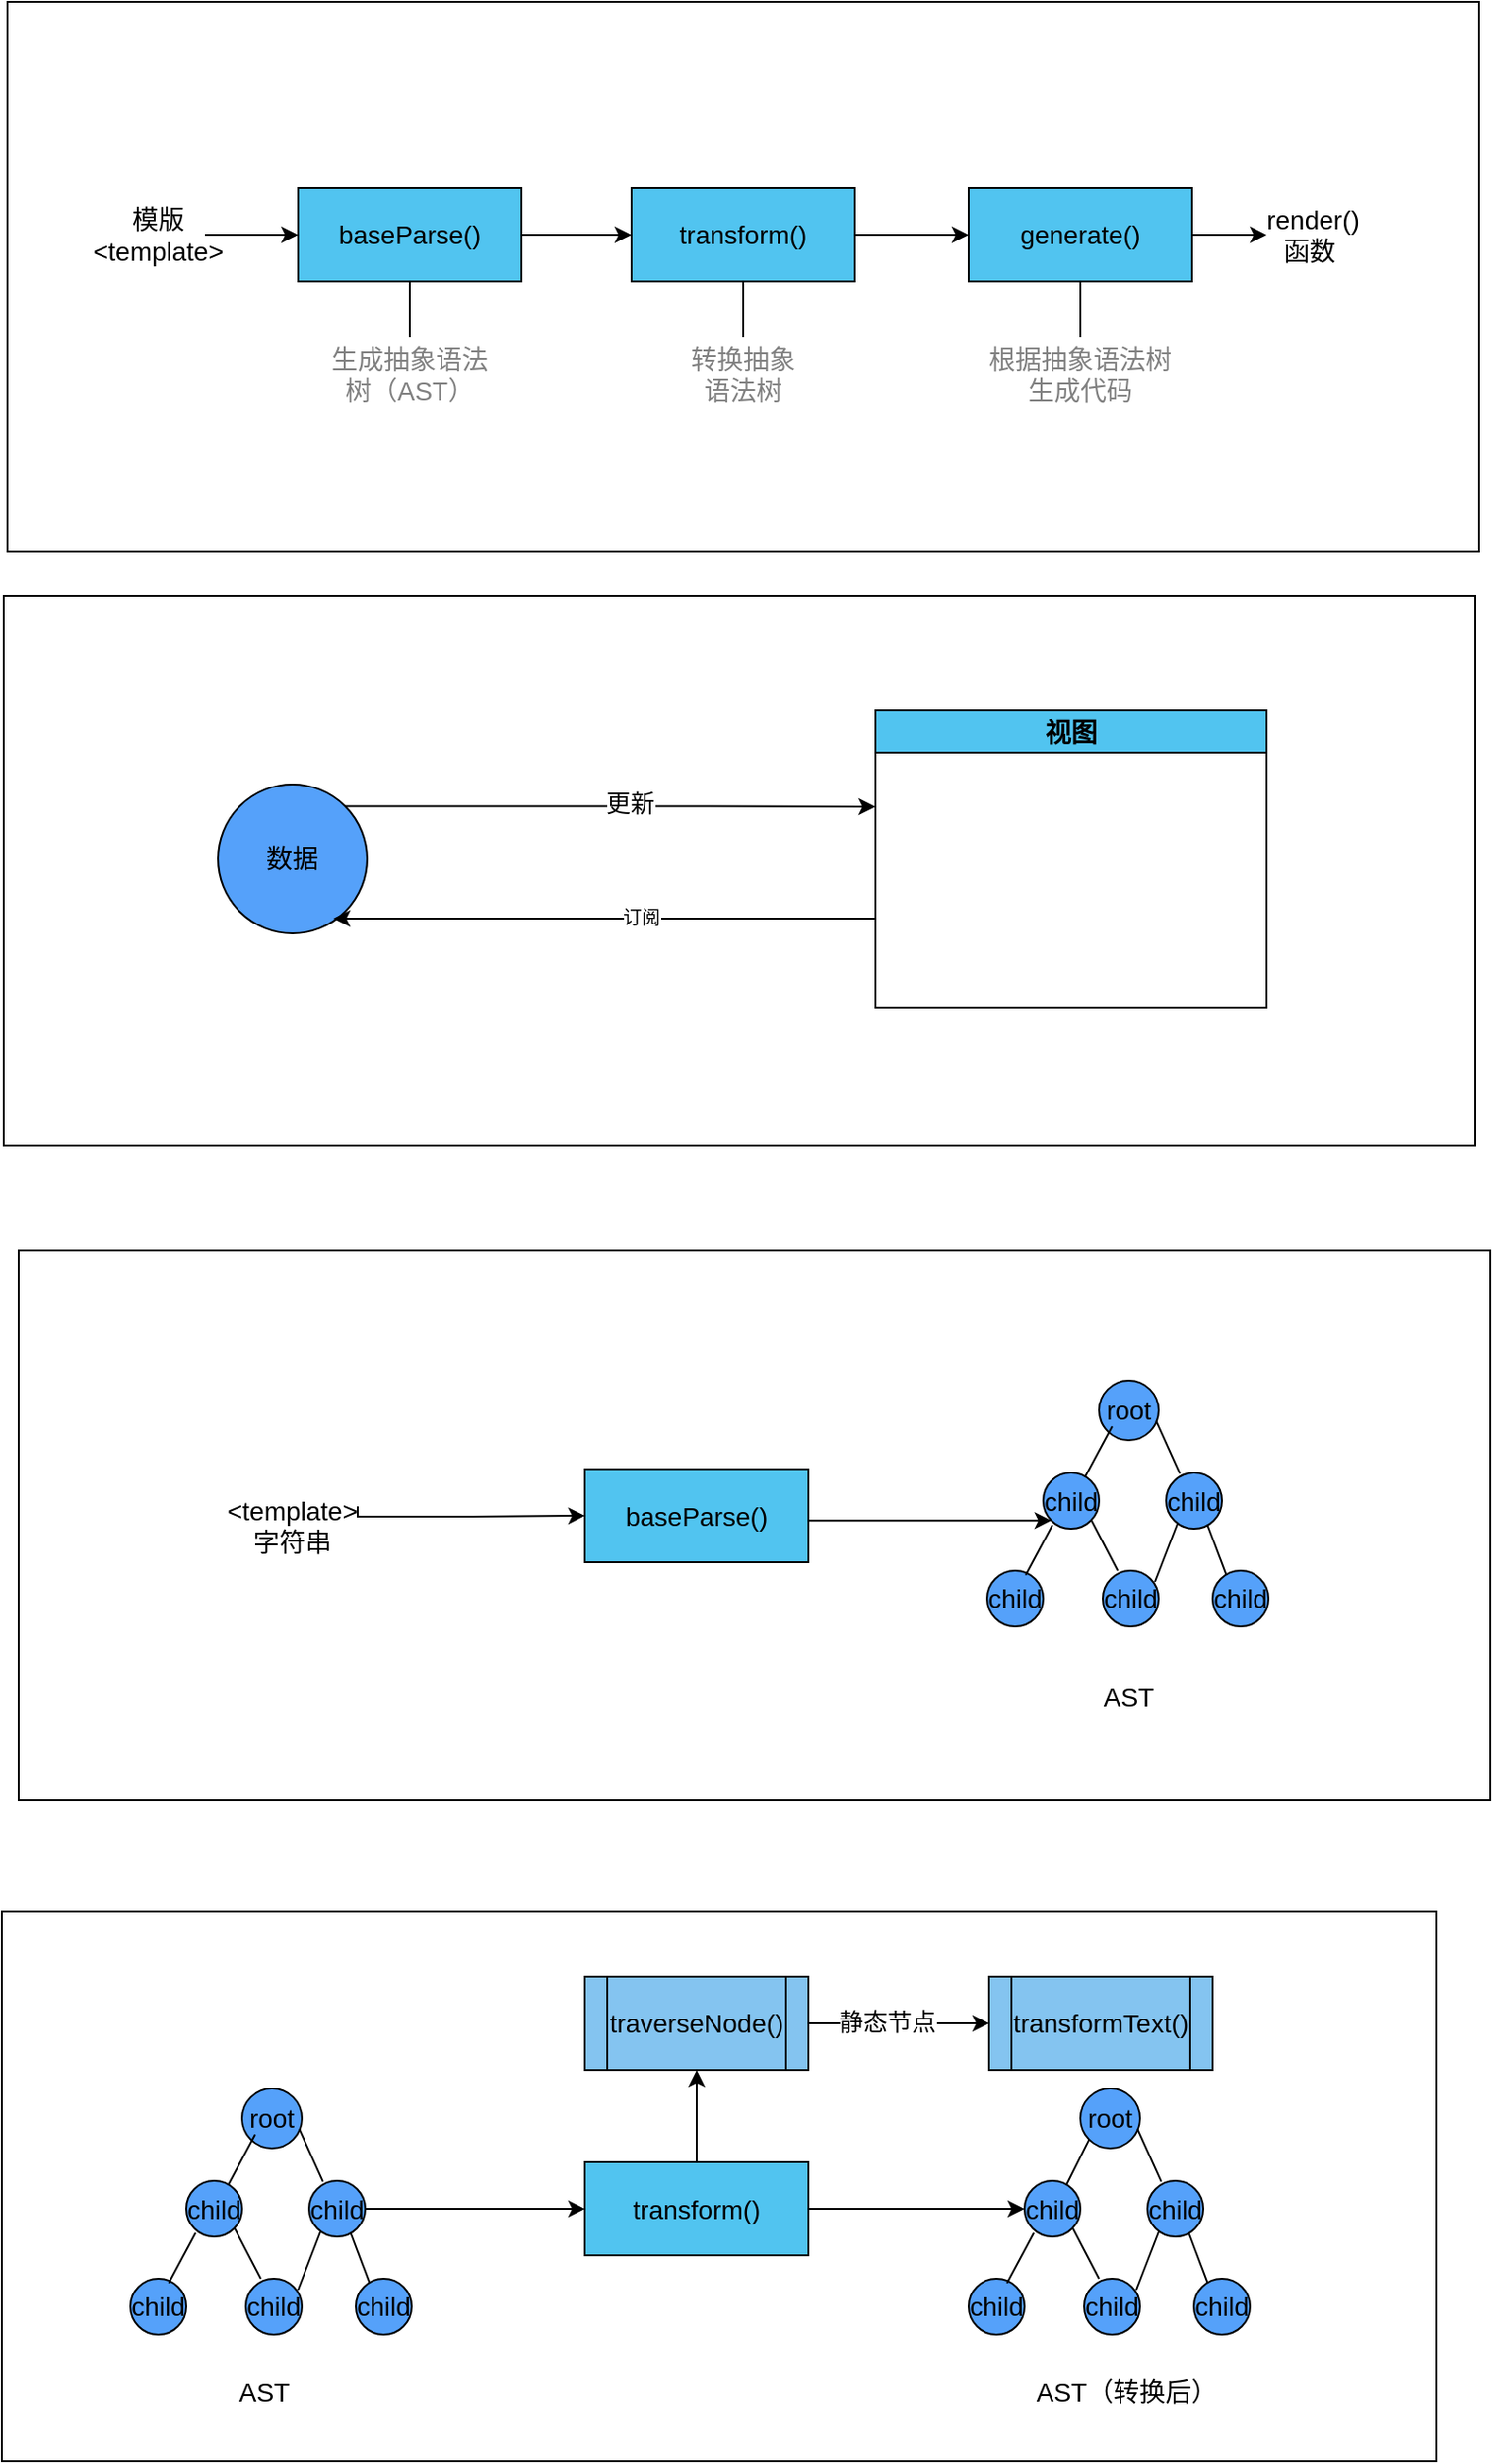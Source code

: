 <mxfile version="14.7.7" type="github">
  <diagram id="Oj8NqFSBarR0M2Nu3QNz" name="Page-1">
    <mxGraphModel dx="945" dy="537" grid="1" gridSize="10" guides="1" tooltips="1" connect="1" arrows="1" fold="1" page="1" pageScale="1" pageWidth="1654" pageHeight="2336" math="0" shadow="0">
      <root>
        <mxCell id="0" />
        <mxCell id="1" parent="0" />
        <mxCell id="njdD4i6L9vIy_sIaQw0u-1" value="" style="rounded=0;whiteSpace=wrap;html=1;" vertex="1" parent="1">
          <mxGeometry x="324" y="140" width="790" height="295" as="geometry" />
        </mxCell>
        <mxCell id="njdD4i6L9vIy_sIaQw0u-17" style="edgeStyle=orthogonalEdgeStyle;rounded=0;orthogonalLoop=1;jettySize=auto;html=1;exitX=1;exitY=0.5;exitDx=0;exitDy=0;entryX=0;entryY=0.5;entryDx=0;entryDy=0;fontSize=14;" edge="1" parent="1" source="njdD4i6L9vIy_sIaQw0u-2" target="njdD4i6L9vIy_sIaQw0u-3">
          <mxGeometry relative="1" as="geometry" />
        </mxCell>
        <mxCell id="njdD4i6L9vIy_sIaQw0u-31" style="edgeStyle=orthogonalEdgeStyle;rounded=0;orthogonalLoop=1;jettySize=auto;html=1;exitX=0.5;exitY=1;exitDx=0;exitDy=0;fontSize=14;endArrow=none;endFill=0;" edge="1" parent="1" source="njdD4i6L9vIy_sIaQw0u-2">
          <mxGeometry relative="1" as="geometry">
            <mxPoint x="540" y="320" as="targetPoint" />
          </mxGeometry>
        </mxCell>
        <mxCell id="njdD4i6L9vIy_sIaQw0u-2" value="&lt;font style=&quot;font-size: 14px&quot;&gt;baseParse()&lt;/font&gt;" style="rounded=0;whiteSpace=wrap;html=1;fillColor=#51C4F0;" vertex="1" parent="1">
          <mxGeometry x="480" y="240" width="120" height="50" as="geometry" />
        </mxCell>
        <mxCell id="njdD4i6L9vIy_sIaQw0u-18" style="edgeStyle=orthogonalEdgeStyle;rounded=0;orthogonalLoop=1;jettySize=auto;html=1;exitX=1;exitY=0.5;exitDx=0;exitDy=0;fontSize=14;" edge="1" parent="1" source="njdD4i6L9vIy_sIaQw0u-3" target="njdD4i6L9vIy_sIaQw0u-6">
          <mxGeometry relative="1" as="geometry" />
        </mxCell>
        <mxCell id="njdD4i6L9vIy_sIaQw0u-32" style="edgeStyle=orthogonalEdgeStyle;rounded=0;orthogonalLoop=1;jettySize=auto;html=1;exitX=0.5;exitY=1;exitDx=0;exitDy=0;fontSize=14;endArrow=none;endFill=0;" edge="1" parent="1" source="njdD4i6L9vIy_sIaQw0u-3">
          <mxGeometry relative="1" as="geometry">
            <mxPoint x="719" y="320" as="targetPoint" />
          </mxGeometry>
        </mxCell>
        <mxCell id="njdD4i6L9vIy_sIaQw0u-3" value="&lt;font style=&quot;font-size: 14px&quot;&gt;transform()&lt;/font&gt;" style="rounded=0;whiteSpace=wrap;html=1;fillColor=#51C4F0;" vertex="1" parent="1">
          <mxGeometry x="659" y="240" width="120" height="50" as="geometry" />
        </mxCell>
        <mxCell id="njdD4i6L9vIy_sIaQw0u-25" style="edgeStyle=orthogonalEdgeStyle;rounded=0;orthogonalLoop=1;jettySize=auto;html=1;exitX=1;exitY=0.5;exitDx=0;exitDy=0;entryX=0;entryY=0.5;entryDx=0;entryDy=0;fontSize=14;" edge="1" parent="1" source="njdD4i6L9vIy_sIaQw0u-6" target="njdD4i6L9vIy_sIaQw0u-23">
          <mxGeometry relative="1" as="geometry" />
        </mxCell>
        <mxCell id="njdD4i6L9vIy_sIaQw0u-33" style="edgeStyle=orthogonalEdgeStyle;rounded=0;orthogonalLoop=1;jettySize=auto;html=1;exitX=0.5;exitY=1;exitDx=0;exitDy=0;fontSize=14;endArrow=none;endFill=0;" edge="1" parent="1" source="njdD4i6L9vIy_sIaQw0u-6">
          <mxGeometry relative="1" as="geometry">
            <mxPoint x="900" y="320" as="targetPoint" />
          </mxGeometry>
        </mxCell>
        <mxCell id="njdD4i6L9vIy_sIaQw0u-6" value="&lt;font style=&quot;font-size: 14px&quot;&gt;generate()&lt;/font&gt;" style="rounded=0;whiteSpace=wrap;html=1;fillColor=#51C4F0;" vertex="1" parent="1">
          <mxGeometry x="840" y="240" width="120" height="50" as="geometry" />
        </mxCell>
        <mxCell id="njdD4i6L9vIy_sIaQw0u-7" value="" style="rounded=0;whiteSpace=wrap;html=1;" vertex="1" parent="1">
          <mxGeometry x="322" y="459" width="790" height="295" as="geometry" />
        </mxCell>
        <mxCell id="njdD4i6L9vIy_sIaQw0u-13" style="edgeStyle=orthogonalEdgeStyle;rounded=0;orthogonalLoop=1;jettySize=auto;html=1;exitX=1;exitY=0;exitDx=0;exitDy=0;" edge="1" parent="1" source="njdD4i6L9vIy_sIaQw0u-8">
          <mxGeometry relative="1" as="geometry">
            <mxPoint x="790" y="572" as="targetPoint" />
          </mxGeometry>
        </mxCell>
        <mxCell id="njdD4i6L9vIy_sIaQw0u-15" value="更新" style="edgeLabel;html=1;align=center;verticalAlign=middle;resizable=0;points=[];fontSize=13;" vertex="1" connectable="0" parent="njdD4i6L9vIy_sIaQw0u-13">
          <mxGeometry x="0.073" y="3" relative="1" as="geometry">
            <mxPoint as="offset" />
          </mxGeometry>
        </mxCell>
        <mxCell id="njdD4i6L9vIy_sIaQw0u-8" value="&lt;font style=&quot;font-size: 14px&quot;&gt;数据&lt;/font&gt;" style="ellipse;whiteSpace=wrap;html=1;aspect=fixed;fillColor=#55A1FA;" vertex="1" parent="1">
          <mxGeometry x="437" y="560" width="80" height="80" as="geometry" />
        </mxCell>
        <mxCell id="njdD4i6L9vIy_sIaQw0u-14" style="edgeStyle=orthogonalEdgeStyle;rounded=0;orthogonalLoop=1;jettySize=auto;html=1;exitX=0;exitY=0.75;exitDx=0;exitDy=0;entryX=0.775;entryY=0.9;entryDx=0;entryDy=0;entryPerimeter=0;" edge="1" parent="1" source="njdD4i6L9vIy_sIaQw0u-9" target="njdD4i6L9vIy_sIaQw0u-8">
          <mxGeometry relative="1" as="geometry">
            <Array as="points">
              <mxPoint x="790" y="632" />
            </Array>
          </mxGeometry>
        </mxCell>
        <mxCell id="njdD4i6L9vIy_sIaQw0u-16" value="订阅" style="edgeLabel;html=1;align=center;verticalAlign=middle;resizable=0;points=[];fontSize=10;" vertex="1" connectable="0" parent="njdD4i6L9vIy_sIaQw0u-14">
          <mxGeometry x="-0.104" y="-1" relative="1" as="geometry">
            <mxPoint as="offset" />
          </mxGeometry>
        </mxCell>
        <mxCell id="njdD4i6L9vIy_sIaQw0u-9" value="视图" style="swimlane;fillColor=#51C4F0;fontSize=14;" vertex="1" parent="1">
          <mxGeometry x="790" y="520" width="210" height="160" as="geometry" />
        </mxCell>
        <mxCell id="njdD4i6L9vIy_sIaQw0u-24" style="edgeStyle=orthogonalEdgeStyle;rounded=0;orthogonalLoop=1;jettySize=auto;html=1;exitX=1;exitY=0.5;exitDx=0;exitDy=0;entryX=0;entryY=0.5;entryDx=0;entryDy=0;fontSize=14;" edge="1" parent="1" source="njdD4i6L9vIy_sIaQw0u-20" target="njdD4i6L9vIy_sIaQw0u-2">
          <mxGeometry relative="1" as="geometry" />
        </mxCell>
        <mxCell id="njdD4i6L9vIy_sIaQw0u-20" value="模版 &amp;lt;template&amp;gt;" style="text;html=1;strokeColor=none;fillColor=none;align=center;verticalAlign=middle;whiteSpace=wrap;rounded=0;fontSize=14;" vertex="1" parent="1">
          <mxGeometry x="380" y="255" width="50" height="20" as="geometry" />
        </mxCell>
        <mxCell id="njdD4i6L9vIy_sIaQw0u-23" value="render() 函数&amp;nbsp;" style="text;html=1;strokeColor=none;fillColor=none;align=center;verticalAlign=middle;whiteSpace=wrap;rounded=0;fontSize=14;" vertex="1" parent="1">
          <mxGeometry x="1000" y="255" width="50" height="20" as="geometry" />
        </mxCell>
        <mxCell id="njdD4i6L9vIy_sIaQw0u-27" value="&lt;font color=&quot;#808080&quot;&gt;生成抽象语法树（AST）&lt;/font&gt;" style="text;html=1;strokeColor=none;fillColor=none;align=center;verticalAlign=middle;whiteSpace=wrap;rounded=0;fontSize=14;" vertex="1" parent="1">
          <mxGeometry x="495" y="335" width="90" height="10" as="geometry" />
        </mxCell>
        <mxCell id="njdD4i6L9vIy_sIaQw0u-28" value="&lt;font color=&quot;#808080&quot;&gt;转换抽象语法树&lt;/font&gt;" style="text;html=1;strokeColor=none;fillColor=none;align=center;verticalAlign=middle;whiteSpace=wrap;rounded=0;fontSize=14;" vertex="1" parent="1">
          <mxGeometry x="684" y="330" width="70" height="20" as="geometry" />
        </mxCell>
        <mxCell id="njdD4i6L9vIy_sIaQw0u-29" value="&lt;font color=&quot;#808080&quot;&gt;根据抽象语法树生成代码&lt;/font&gt;" style="text;html=1;strokeColor=none;fillColor=none;align=center;verticalAlign=middle;whiteSpace=wrap;rounded=0;fontSize=14;" vertex="1" parent="1">
          <mxGeometry x="850" y="330" width="100" height="20" as="geometry" />
        </mxCell>
        <mxCell id="njdD4i6L9vIy_sIaQw0u-34" value="" style="rounded=0;whiteSpace=wrap;html=1;" vertex="1" parent="1">
          <mxGeometry x="330" y="810" width="790" height="295" as="geometry" />
        </mxCell>
        <mxCell id="njdD4i6L9vIy_sIaQw0u-53" style="edgeStyle=orthogonalEdgeStyle;rounded=0;orthogonalLoop=1;jettySize=auto;html=1;exitX=1;exitY=0.5;exitDx=0;exitDy=0;entryX=0;entryY=1;entryDx=0;entryDy=0;fontSize=14;startArrow=none;startFill=0;endArrow=classic;endFill=1;" edge="1" parent="1" source="njdD4i6L9vIy_sIaQw0u-36" target="njdD4i6L9vIy_sIaQw0u-51">
          <mxGeometry relative="1" as="geometry">
            <Array as="points">
              <mxPoint x="754" y="955" />
            </Array>
          </mxGeometry>
        </mxCell>
        <mxCell id="njdD4i6L9vIy_sIaQw0u-36" value="&lt;font style=&quot;font-size: 14px&quot;&gt;baseParse()&lt;/font&gt;" style="rounded=0;whiteSpace=wrap;html=1;fillColor=#51C4F0;" vertex="1" parent="1">
          <mxGeometry x="634" y="927.5" width="120" height="50" as="geometry" />
        </mxCell>
        <mxCell id="njdD4i6L9vIy_sIaQw0u-52" style="edgeStyle=orthogonalEdgeStyle;rounded=0;orthogonalLoop=1;jettySize=auto;html=1;exitX=1;exitY=0;exitDx=0;exitDy=0;entryX=0;entryY=0.5;entryDx=0;entryDy=0;fontSize=14;startArrow=none;startFill=0;endArrow=classic;endFill=1;" edge="1" parent="1" source="njdD4i6L9vIy_sIaQw0u-37" target="njdD4i6L9vIy_sIaQw0u-36">
          <mxGeometry relative="1" as="geometry">
            <Array as="points">
              <mxPoint x="512" y="953" />
              <mxPoint x="573" y="953" />
            </Array>
          </mxGeometry>
        </mxCell>
        <mxCell id="njdD4i6L9vIy_sIaQw0u-37" value="&amp;lt;template&amp;gt;&lt;br&gt;字符串" style="text;html=1;strokeColor=none;fillColor=none;align=center;verticalAlign=middle;whiteSpace=wrap;rounded=0;fontSize=14;" vertex="1" parent="1">
          <mxGeometry x="442" y="947.5" width="70" height="20" as="geometry" />
        </mxCell>
        <mxCell id="njdD4i6L9vIy_sIaQw0u-40" value="root" style="ellipse;whiteSpace=wrap;html=1;aspect=fixed;fontSize=14;fillColor=#55A1FA;" vertex="1" parent="1">
          <mxGeometry x="910" y="880" width="32" height="32" as="geometry" />
        </mxCell>
        <mxCell id="njdD4i6L9vIy_sIaQw0u-41" value="child" style="ellipse;whiteSpace=wrap;html=1;aspect=fixed;fontSize=14;fillColor=#55A1FA;" vertex="1" parent="1">
          <mxGeometry x="850" y="982" width="30" height="30" as="geometry" />
        </mxCell>
        <mxCell id="njdD4i6L9vIy_sIaQw0u-42" value="child" style="ellipse;whiteSpace=wrap;html=1;aspect=fixed;fontSize=14;fillColor=#55A1FA;" vertex="1" parent="1">
          <mxGeometry x="912" y="982" width="30" height="30" as="geometry" />
        </mxCell>
        <mxCell id="njdD4i6L9vIy_sIaQw0u-43" value="child" style="ellipse;whiteSpace=wrap;html=1;aspect=fixed;fontSize=14;fillColor=#55A1FA;" vertex="1" parent="1">
          <mxGeometry x="946" y="929.5" width="30" height="30" as="geometry" />
        </mxCell>
        <mxCell id="njdD4i6L9vIy_sIaQw0u-46" value="child" style="ellipse;whiteSpace=wrap;html=1;aspect=fixed;fontSize=14;fillColor=#55A1FA;" vertex="1" parent="1">
          <mxGeometry x="971" y="982" width="30" height="30" as="geometry" />
        </mxCell>
        <mxCell id="njdD4i6L9vIy_sIaQw0u-50" value="AST" style="text;html=1;strokeColor=none;fillColor=none;align=center;verticalAlign=middle;whiteSpace=wrap;rounded=0;fontSize=14;" vertex="1" parent="1">
          <mxGeometry x="906" y="1040" width="40" height="20" as="geometry" />
        </mxCell>
        <mxCell id="njdD4i6L9vIy_sIaQw0u-51" value="child" style="ellipse;whiteSpace=wrap;html=1;aspect=fixed;fontSize=14;fillColor=#55A1FA;" vertex="1" parent="1">
          <mxGeometry x="880" y="929.5" width="30" height="30" as="geometry" />
        </mxCell>
        <mxCell id="njdD4i6L9vIy_sIaQw0u-54" value="" style="endArrow=none;html=1;fontSize=14;exitX=1;exitY=0;exitDx=0;exitDy=0;" edge="1" parent="1">
          <mxGeometry width="50" height="50" relative="1" as="geometry">
            <mxPoint x="870.607" y="984.393" as="sourcePoint" />
            <mxPoint x="885" y="957.5" as="targetPoint" />
          </mxGeometry>
        </mxCell>
        <mxCell id="njdD4i6L9vIy_sIaQw0u-55" value="" style="endArrow=none;html=1;fontSize=14;exitX=1;exitY=0;exitDx=0;exitDy=0;" edge="1" parent="1">
          <mxGeometry width="50" height="50" relative="1" as="geometry">
            <mxPoint x="902.607" y="931.503" as="sourcePoint" />
            <mxPoint x="917" y="904.61" as="targetPoint" />
          </mxGeometry>
        </mxCell>
        <mxCell id="njdD4i6L9vIy_sIaQw0u-56" value="" style="endArrow=none;html=1;fontSize=14;entryX=1;entryY=1;entryDx=0;entryDy=0;exitX=0;exitY=0;exitDx=0;exitDy=0;" edge="1" parent="1">
          <mxGeometry width="50" height="50" relative="1" as="geometry">
            <mxPoint x="953.393" y="929.893" as="sourcePoint" />
            <mxPoint x="940.607" y="901.607" as="targetPoint" />
          </mxGeometry>
        </mxCell>
        <mxCell id="njdD4i6L9vIy_sIaQw0u-57" value="" style="endArrow=none;html=1;fontSize=14;entryX=1;entryY=1;entryDx=0;entryDy=0;exitX=0;exitY=0;exitDx=0;exitDy=0;" edge="1" parent="1">
          <mxGeometry width="50" height="50" relative="1" as="geometry">
            <mxPoint x="978.393" y="984.393" as="sourcePoint" />
            <mxPoint x="968.217" y="957.497" as="targetPoint" />
          </mxGeometry>
        </mxCell>
        <mxCell id="njdD4i6L9vIy_sIaQw0u-58" value="" style="endArrow=none;html=1;fontSize=14;" edge="1" parent="1">
          <mxGeometry width="50" height="50" relative="1" as="geometry">
            <mxPoint x="940" y="988" as="sourcePoint" />
            <mxPoint x="952" y="957" as="targetPoint" />
          </mxGeometry>
        </mxCell>
        <mxCell id="njdD4i6L9vIy_sIaQw0u-59" value="" style="endArrow=none;html=1;fontSize=14;entryX=1;entryY=1;entryDx=0;entryDy=0;" edge="1" parent="1">
          <mxGeometry width="50" height="50" relative="1" as="geometry">
            <mxPoint x="920" y="982" as="sourcePoint" />
            <mxPoint x="905.997" y="955.107" as="targetPoint" />
          </mxGeometry>
        </mxCell>
        <mxCell id="njdD4i6L9vIy_sIaQw0u-60" value="" style="rounded=0;whiteSpace=wrap;html=1;" vertex="1" parent="1">
          <mxGeometry x="321" y="1165" width="770" height="295" as="geometry" />
        </mxCell>
        <mxCell id="njdD4i6L9vIy_sIaQw0u-101" style="edgeStyle=orthogonalEdgeStyle;rounded=0;orthogonalLoop=1;jettySize=auto;html=1;exitX=1;exitY=0.5;exitDx=0;exitDy=0;entryX=0;entryY=0.5;entryDx=0;entryDy=0;fontSize=14;startArrow=none;startFill=0;endArrow=classic;endFill=1;" edge="1" parent="1" source="njdD4i6L9vIy_sIaQw0u-63" target="njdD4i6L9vIy_sIaQw0u-91">
          <mxGeometry relative="1" as="geometry" />
        </mxCell>
        <mxCell id="njdD4i6L9vIy_sIaQw0u-104" style="edgeStyle=orthogonalEdgeStyle;rounded=0;orthogonalLoop=1;jettySize=auto;html=1;exitX=0.5;exitY=0;exitDx=0;exitDy=0;entryX=0.5;entryY=1;entryDx=0;entryDy=0;fontSize=14;startArrow=none;startFill=0;endArrow=classic;endFill=1;" edge="1" parent="1" source="njdD4i6L9vIy_sIaQw0u-63" target="njdD4i6L9vIy_sIaQw0u-77">
          <mxGeometry relative="1" as="geometry" />
        </mxCell>
        <mxCell id="njdD4i6L9vIy_sIaQw0u-63" value="&lt;font style=&quot;font-size: 14px&quot;&gt;transform()&lt;/font&gt;" style="rounded=0;whiteSpace=wrap;html=1;fillColor=#51C4F0;" vertex="1" parent="1">
          <mxGeometry x="634" y="1299.5" width="120" height="50" as="geometry" />
        </mxCell>
        <mxCell id="njdD4i6L9vIy_sIaQw0u-64" value="root" style="ellipse;whiteSpace=wrap;html=1;aspect=fixed;fontSize=14;fillColor=#55A1FA;" vertex="1" parent="1">
          <mxGeometry x="450" y="1260" width="32" height="32" as="geometry" />
        </mxCell>
        <mxCell id="njdD4i6L9vIy_sIaQw0u-65" value="child" style="ellipse;whiteSpace=wrap;html=1;aspect=fixed;fontSize=14;fillColor=#55A1FA;" vertex="1" parent="1">
          <mxGeometry x="390" y="1362" width="30" height="30" as="geometry" />
        </mxCell>
        <mxCell id="njdD4i6L9vIy_sIaQw0u-66" value="child" style="ellipse;whiteSpace=wrap;html=1;aspect=fixed;fontSize=14;fillColor=#55A1FA;" vertex="1" parent="1">
          <mxGeometry x="452" y="1362" width="30" height="30" as="geometry" />
        </mxCell>
        <mxCell id="njdD4i6L9vIy_sIaQw0u-99" style="edgeStyle=orthogonalEdgeStyle;rounded=0;orthogonalLoop=1;jettySize=auto;html=1;exitX=1;exitY=0.5;exitDx=0;exitDy=0;entryX=0;entryY=0.5;entryDx=0;entryDy=0;fontSize=14;startArrow=none;startFill=0;endArrow=classic;endFill=1;" edge="1" parent="1" source="njdD4i6L9vIy_sIaQw0u-67" target="njdD4i6L9vIy_sIaQw0u-63">
          <mxGeometry relative="1" as="geometry" />
        </mxCell>
        <mxCell id="njdD4i6L9vIy_sIaQw0u-67" value="child" style="ellipse;whiteSpace=wrap;html=1;aspect=fixed;fontSize=14;fillColor=#55A1FA;" vertex="1" parent="1">
          <mxGeometry x="486" y="1309.5" width="30" height="30" as="geometry" />
        </mxCell>
        <mxCell id="njdD4i6L9vIy_sIaQw0u-68" value="child" style="ellipse;whiteSpace=wrap;html=1;aspect=fixed;fontSize=14;fillColor=#55A1FA;" vertex="1" parent="1">
          <mxGeometry x="511" y="1362" width="30" height="30" as="geometry" />
        </mxCell>
        <mxCell id="njdD4i6L9vIy_sIaQw0u-69" value="AST" style="text;html=1;strokeColor=none;fillColor=none;align=center;verticalAlign=middle;whiteSpace=wrap;rounded=0;fontSize=14;" vertex="1" parent="1">
          <mxGeometry x="442" y="1413" width="40" height="20" as="geometry" />
        </mxCell>
        <mxCell id="njdD4i6L9vIy_sIaQw0u-70" value="child" style="ellipse;whiteSpace=wrap;html=1;aspect=fixed;fontSize=14;fillColor=#55A1FA;" vertex="1" parent="1">
          <mxGeometry x="420" y="1309.5" width="30" height="30" as="geometry" />
        </mxCell>
        <mxCell id="njdD4i6L9vIy_sIaQw0u-71" value="" style="endArrow=none;html=1;fontSize=14;exitX=1;exitY=0;exitDx=0;exitDy=0;" edge="1" parent="1">
          <mxGeometry width="50" height="50" relative="1" as="geometry">
            <mxPoint x="410.607" y="1364.393" as="sourcePoint" />
            <mxPoint x="425" y="1337.5" as="targetPoint" />
          </mxGeometry>
        </mxCell>
        <mxCell id="njdD4i6L9vIy_sIaQw0u-72" value="" style="endArrow=none;html=1;fontSize=14;exitX=1;exitY=0;exitDx=0;exitDy=0;" edge="1" parent="1">
          <mxGeometry width="50" height="50" relative="1" as="geometry">
            <mxPoint x="442.607" y="1311.503" as="sourcePoint" />
            <mxPoint x="457" y="1284.61" as="targetPoint" />
          </mxGeometry>
        </mxCell>
        <mxCell id="njdD4i6L9vIy_sIaQw0u-73" value="" style="endArrow=none;html=1;fontSize=14;entryX=1;entryY=1;entryDx=0;entryDy=0;exitX=0;exitY=0;exitDx=0;exitDy=0;" edge="1" parent="1">
          <mxGeometry width="50" height="50" relative="1" as="geometry">
            <mxPoint x="493.393" y="1309.893" as="sourcePoint" />
            <mxPoint x="480.607" y="1281.607" as="targetPoint" />
          </mxGeometry>
        </mxCell>
        <mxCell id="njdD4i6L9vIy_sIaQw0u-74" value="" style="endArrow=none;html=1;fontSize=14;entryX=1;entryY=1;entryDx=0;entryDy=0;exitX=0;exitY=0;exitDx=0;exitDy=0;" edge="1" parent="1">
          <mxGeometry width="50" height="50" relative="1" as="geometry">
            <mxPoint x="518.393" y="1364.393" as="sourcePoint" />
            <mxPoint x="508.217" y="1337.497" as="targetPoint" />
          </mxGeometry>
        </mxCell>
        <mxCell id="njdD4i6L9vIy_sIaQw0u-75" value="" style="endArrow=none;html=1;fontSize=14;" edge="1" parent="1">
          <mxGeometry width="50" height="50" relative="1" as="geometry">
            <mxPoint x="480" y="1368" as="sourcePoint" />
            <mxPoint x="492" y="1337" as="targetPoint" />
          </mxGeometry>
        </mxCell>
        <mxCell id="njdD4i6L9vIy_sIaQw0u-76" value="" style="endArrow=none;html=1;fontSize=14;entryX=1;entryY=1;entryDx=0;entryDy=0;" edge="1" parent="1">
          <mxGeometry width="50" height="50" relative="1" as="geometry">
            <mxPoint x="460" y="1362" as="sourcePoint" />
            <mxPoint x="445.997" y="1335.107" as="targetPoint" />
          </mxGeometry>
        </mxCell>
        <mxCell id="njdD4i6L9vIy_sIaQw0u-102" style="edgeStyle=orthogonalEdgeStyle;rounded=0;orthogonalLoop=1;jettySize=auto;html=1;exitX=1;exitY=0.5;exitDx=0;exitDy=0;entryX=0;entryY=0.5;entryDx=0;entryDy=0;fontSize=14;startArrow=none;startFill=0;endArrow=classic;endFill=1;" edge="1" parent="1" source="njdD4i6L9vIy_sIaQw0u-77" target="njdD4i6L9vIy_sIaQw0u-78">
          <mxGeometry relative="1" as="geometry" />
        </mxCell>
        <mxCell id="njdD4i6L9vIy_sIaQw0u-106" value="静态节点" style="edgeLabel;html=1;align=center;verticalAlign=middle;resizable=0;points=[];fontSize=13;" vertex="1" connectable="0" parent="njdD4i6L9vIy_sIaQw0u-102">
          <mxGeometry x="-0.147" y="1" relative="1" as="geometry">
            <mxPoint as="offset" />
          </mxGeometry>
        </mxCell>
        <mxCell id="njdD4i6L9vIy_sIaQw0u-77" value="traverseNode()" style="shape=process;whiteSpace=wrap;html=1;backgroundOutline=1;fontSize=14;fillColor=#84C4F0;" vertex="1" parent="1">
          <mxGeometry x="634" y="1200" width="120" height="50" as="geometry" />
        </mxCell>
        <mxCell id="njdD4i6L9vIy_sIaQw0u-78" value="transformText()" style="shape=process;whiteSpace=wrap;html=1;backgroundOutline=1;fontSize=14;fillColor=#84C4F0;" vertex="1" parent="1">
          <mxGeometry x="851" y="1200" width="120" height="50" as="geometry" />
        </mxCell>
        <mxCell id="njdD4i6L9vIy_sIaQw0u-85" value="root" style="ellipse;whiteSpace=wrap;html=1;aspect=fixed;fontSize=14;fillColor=#55A1FA;" vertex="1" parent="1">
          <mxGeometry x="900" y="1260" width="32" height="32" as="geometry" />
        </mxCell>
        <mxCell id="njdD4i6L9vIy_sIaQw0u-86" value="child" style="ellipse;whiteSpace=wrap;html=1;aspect=fixed;fontSize=14;fillColor=#55A1FA;" vertex="1" parent="1">
          <mxGeometry x="840" y="1362" width="30" height="30" as="geometry" />
        </mxCell>
        <mxCell id="njdD4i6L9vIy_sIaQw0u-87" value="child" style="ellipse;whiteSpace=wrap;html=1;aspect=fixed;fontSize=14;fillColor=#55A1FA;" vertex="1" parent="1">
          <mxGeometry x="902" y="1362" width="30" height="30" as="geometry" />
        </mxCell>
        <mxCell id="njdD4i6L9vIy_sIaQw0u-88" value="child" style="ellipse;whiteSpace=wrap;html=1;aspect=fixed;fontSize=14;fillColor=#55A1FA;" vertex="1" parent="1">
          <mxGeometry x="936" y="1309.5" width="30" height="30" as="geometry" />
        </mxCell>
        <mxCell id="njdD4i6L9vIy_sIaQw0u-89" value="child" style="ellipse;whiteSpace=wrap;html=1;aspect=fixed;fontSize=14;fillColor=#55A1FA;" vertex="1" parent="1">
          <mxGeometry x="961" y="1362" width="30" height="30" as="geometry" />
        </mxCell>
        <mxCell id="njdD4i6L9vIy_sIaQw0u-90" value="AST（转换后）" style="text;html=1;strokeColor=none;fillColor=none;align=center;verticalAlign=middle;whiteSpace=wrap;rounded=0;fontSize=14;" vertex="1" parent="1">
          <mxGeometry x="874" y="1413" width="102" height="20" as="geometry" />
        </mxCell>
        <mxCell id="njdD4i6L9vIy_sIaQw0u-91" value="child" style="ellipse;whiteSpace=wrap;html=1;aspect=fixed;fontSize=14;fillColor=#55A1FA;" vertex="1" parent="1">
          <mxGeometry x="870" y="1309.5" width="30" height="30" as="geometry" />
        </mxCell>
        <mxCell id="njdD4i6L9vIy_sIaQw0u-92" value="" style="endArrow=none;html=1;fontSize=14;exitX=1;exitY=0;exitDx=0;exitDy=0;" edge="1" parent="1">
          <mxGeometry width="50" height="50" relative="1" as="geometry">
            <mxPoint x="860.607" y="1364.393" as="sourcePoint" />
            <mxPoint x="875" y="1337.5" as="targetPoint" />
          </mxGeometry>
        </mxCell>
        <mxCell id="njdD4i6L9vIy_sIaQw0u-93" value="" style="endArrow=none;html=1;fontSize=14;exitX=1;exitY=0;exitDx=0;exitDy=0;entryX=0;entryY=1;entryDx=0;entryDy=0;" edge="1" parent="1" target="njdD4i6L9vIy_sIaQw0u-85">
          <mxGeometry width="50" height="50" relative="1" as="geometry">
            <mxPoint x="892.607" y="1311.503" as="sourcePoint" />
            <mxPoint x="907" y="1284.61" as="targetPoint" />
          </mxGeometry>
        </mxCell>
        <mxCell id="njdD4i6L9vIy_sIaQw0u-94" value="" style="endArrow=none;html=1;fontSize=14;entryX=1;entryY=1;entryDx=0;entryDy=0;exitX=0;exitY=0;exitDx=0;exitDy=0;" edge="1" parent="1">
          <mxGeometry width="50" height="50" relative="1" as="geometry">
            <mxPoint x="943.393" y="1309.893" as="sourcePoint" />
            <mxPoint x="930.607" y="1281.607" as="targetPoint" />
          </mxGeometry>
        </mxCell>
        <mxCell id="njdD4i6L9vIy_sIaQw0u-95" value="" style="endArrow=none;html=1;fontSize=14;entryX=1;entryY=1;entryDx=0;entryDy=0;exitX=0;exitY=0;exitDx=0;exitDy=0;" edge="1" parent="1">
          <mxGeometry width="50" height="50" relative="1" as="geometry">
            <mxPoint x="968.393" y="1364.393" as="sourcePoint" />
            <mxPoint x="958.217" y="1337.497" as="targetPoint" />
          </mxGeometry>
        </mxCell>
        <mxCell id="njdD4i6L9vIy_sIaQw0u-96" value="" style="endArrow=none;html=1;fontSize=14;" edge="1" parent="1">
          <mxGeometry width="50" height="50" relative="1" as="geometry">
            <mxPoint x="930" y="1368" as="sourcePoint" />
            <mxPoint x="942" y="1337" as="targetPoint" />
          </mxGeometry>
        </mxCell>
        <mxCell id="njdD4i6L9vIy_sIaQw0u-97" value="" style="endArrow=none;html=1;fontSize=14;entryX=1;entryY=1;entryDx=0;entryDy=0;" edge="1" parent="1">
          <mxGeometry width="50" height="50" relative="1" as="geometry">
            <mxPoint x="910" y="1362" as="sourcePoint" />
            <mxPoint x="895.997" y="1335.107" as="targetPoint" />
          </mxGeometry>
        </mxCell>
      </root>
    </mxGraphModel>
  </diagram>
</mxfile>

